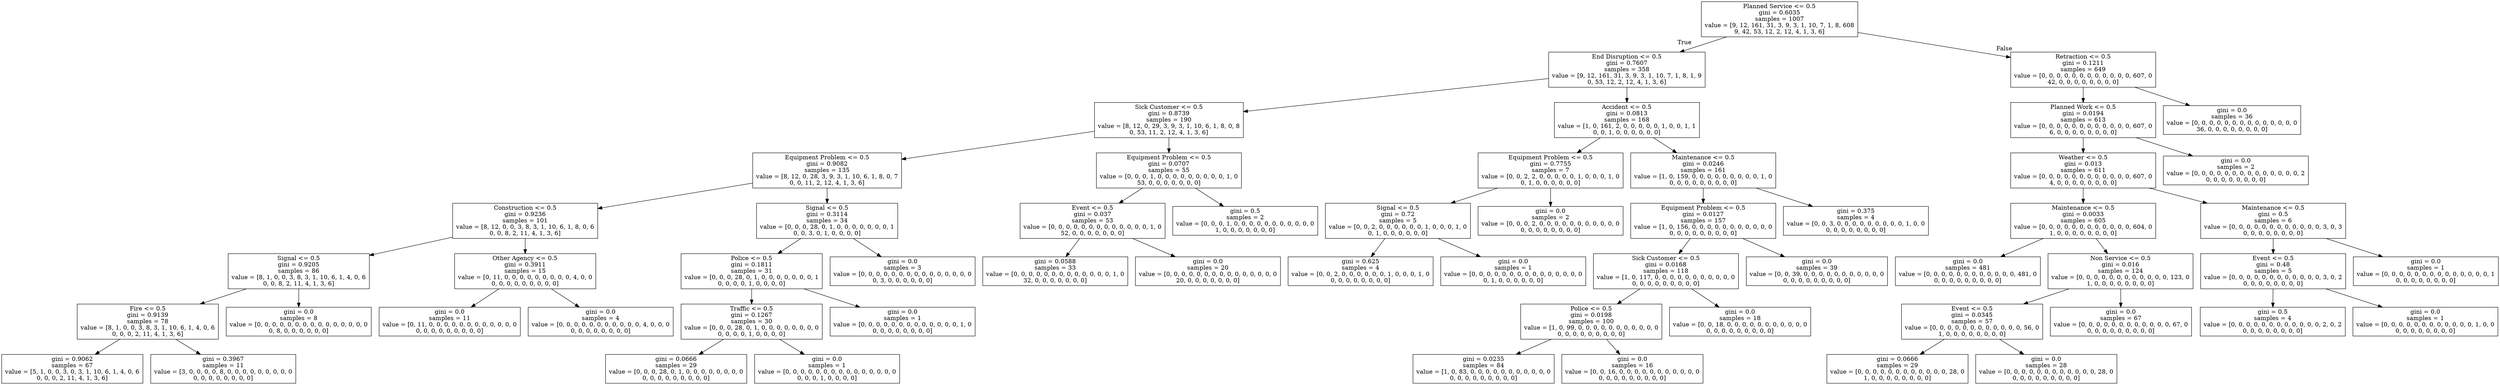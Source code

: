 digraph Tree {
node [shape=box] ;
0 [label="Planned Service <= 0.5\ngini = 0.6035\nsamples = 1007\nvalue = [9, 12, 161, 31, 3, 9, 3, 1, 10, 7, 1, 8, 608\n9, 42, 53, 12, 2, 12, 4, 1, 3, 6]"] ;
1 [label="End Disruption <= 0.5\ngini = 0.7607\nsamples = 358\nvalue = [9, 12, 161, 31, 3, 9, 3, 1, 10, 7, 1, 8, 1, 9\n0, 53, 12, 2, 12, 4, 1, 3, 6]"] ;
0 -> 1 [labeldistance=2.5, labelangle=45, headlabel="True"] ;
2 [label="Sick Customer <= 0.5\ngini = 0.8739\nsamples = 190\nvalue = [8, 12, 0, 29, 3, 9, 3, 1, 10, 6, 1, 8, 0, 8\n0, 53, 11, 2, 12, 4, 1, 3, 6]"] ;
1 -> 2 ;
3 [label="Equipment Problem <= 0.5\ngini = 0.9082\nsamples = 135\nvalue = [8, 12, 0, 28, 3, 9, 3, 1, 10, 6, 1, 8, 0, 7\n0, 0, 11, 2, 12, 4, 1, 3, 6]"] ;
2 -> 3 ;
4 [label="Construction <= 0.5\ngini = 0.9236\nsamples = 101\nvalue = [8, 12, 0, 0, 3, 8, 3, 1, 10, 6, 1, 8, 0, 6\n0, 0, 8, 2, 11, 4, 1, 3, 6]"] ;
3 -> 4 ;
5 [label="Signal <= 0.5\ngini = 0.9205\nsamples = 86\nvalue = [8, 1, 0, 0, 3, 8, 3, 1, 10, 6, 1, 4, 0, 6\n0, 0, 8, 2, 11, 4, 1, 3, 6]"] ;
4 -> 5 ;
6 [label="Fire <= 0.5\ngini = 0.9139\nsamples = 78\nvalue = [8, 1, 0, 0, 3, 8, 3, 1, 10, 6, 1, 4, 0, 6\n0, 0, 0, 2, 11, 4, 1, 3, 6]"] ;
5 -> 6 ;
7 [label="gini = 0.9062\nsamples = 67\nvalue = [5, 1, 0, 0, 3, 0, 3, 1, 10, 6, 1, 4, 0, 6\n0, 0, 0, 2, 11, 4, 1, 3, 6]"] ;
6 -> 7 ;
8 [label="gini = 0.3967\nsamples = 11\nvalue = [3, 0, 0, 0, 0, 8, 0, 0, 0, 0, 0, 0, 0, 0, 0\n0, 0, 0, 0, 0, 0, 0, 0]"] ;
6 -> 8 ;
9 [label="gini = 0.0\nsamples = 8\nvalue = [0, 0, 0, 0, 0, 0, 0, 0, 0, 0, 0, 0, 0, 0, 0\n0, 8, 0, 0, 0, 0, 0, 0]"] ;
5 -> 9 ;
10 [label="Other Agency <= 0.5\ngini = 0.3911\nsamples = 15\nvalue = [0, 11, 0, 0, 0, 0, 0, 0, 0, 0, 0, 4, 0, 0\n0, 0, 0, 0, 0, 0, 0, 0, 0]"] ;
4 -> 10 ;
11 [label="gini = 0.0\nsamples = 11\nvalue = [0, 11, 0, 0, 0, 0, 0, 0, 0, 0, 0, 0, 0, 0\n0, 0, 0, 0, 0, 0, 0, 0, 0]"] ;
10 -> 11 ;
12 [label="gini = 0.0\nsamples = 4\nvalue = [0, 0, 0, 0, 0, 0, 0, 0, 0, 0, 0, 4, 0, 0, 0\n0, 0, 0, 0, 0, 0, 0, 0]"] ;
10 -> 12 ;
13 [label="Signal <= 0.5\ngini = 0.3114\nsamples = 34\nvalue = [0, 0, 0, 28, 0, 1, 0, 0, 0, 0, 0, 0, 0, 1\n0, 0, 3, 0, 1, 0, 0, 0, 0]"] ;
3 -> 13 ;
14 [label="Police <= 0.5\ngini = 0.1811\nsamples = 31\nvalue = [0, 0, 0, 28, 0, 1, 0, 0, 0, 0, 0, 0, 0, 1\n0, 0, 0, 0, 1, 0, 0, 0, 0]"] ;
13 -> 14 ;
15 [label="Traffic <= 0.5\ngini = 0.1267\nsamples = 30\nvalue = [0, 0, 0, 28, 0, 1, 0, 0, 0, 0, 0, 0, 0, 0\n0, 0, 0, 0, 1, 0, 0, 0, 0]"] ;
14 -> 15 ;
16 [label="gini = 0.0666\nsamples = 29\nvalue = [0, 0, 0, 28, 0, 1, 0, 0, 0, 0, 0, 0, 0, 0\n0, 0, 0, 0, 0, 0, 0, 0, 0]"] ;
15 -> 16 ;
17 [label="gini = 0.0\nsamples = 1\nvalue = [0, 0, 0, 0, 0, 0, 0, 0, 0, 0, 0, 0, 0, 0, 0\n0, 0, 0, 1, 0, 0, 0, 0]"] ;
15 -> 17 ;
18 [label="gini = 0.0\nsamples = 1\nvalue = [0, 0, 0, 0, 0, 0, 0, 0, 0, 0, 0, 0, 0, 1, 0\n0, 0, 0, 0, 0, 0, 0, 0]"] ;
14 -> 18 ;
19 [label="gini = 0.0\nsamples = 3\nvalue = [0, 0, 0, 0, 0, 0, 0, 0, 0, 0, 0, 0, 0, 0, 0\n0, 3, 0, 0, 0, 0, 0, 0]"] ;
13 -> 19 ;
20 [label="Equipment Problem <= 0.5\ngini = 0.0707\nsamples = 55\nvalue = [0, 0, 0, 1, 0, 0, 0, 0, 0, 0, 0, 0, 0, 1, 0\n53, 0, 0, 0, 0, 0, 0, 0]"] ;
2 -> 20 ;
21 [label="Event <= 0.5\ngini = 0.037\nsamples = 53\nvalue = [0, 0, 0, 0, 0, 0, 0, 0, 0, 0, 0, 0, 0, 1, 0\n52, 0, 0, 0, 0, 0, 0, 0]"] ;
20 -> 21 ;
22 [label="gini = 0.0588\nsamples = 33\nvalue = [0, 0, 0, 0, 0, 0, 0, 0, 0, 0, 0, 0, 0, 1, 0\n32, 0, 0, 0, 0, 0, 0, 0]"] ;
21 -> 22 ;
23 [label="gini = 0.0\nsamples = 20\nvalue = [0, 0, 0, 0, 0, 0, 0, 0, 0, 0, 0, 0, 0, 0, 0\n20, 0, 0, 0, 0, 0, 0, 0]"] ;
21 -> 23 ;
24 [label="gini = 0.5\nsamples = 2\nvalue = [0, 0, 0, 1, 0, 0, 0, 0, 0, 0, 0, 0, 0, 0, 0\n1, 0, 0, 0, 0, 0, 0, 0]"] ;
20 -> 24 ;
25 [label="Accident <= 0.5\ngini = 0.0813\nsamples = 168\nvalue = [1, 0, 161, 2, 0, 0, 0, 0, 0, 1, 0, 0, 1, 1\n0, 0, 1, 0, 0, 0, 0, 0, 0]"] ;
1 -> 25 ;
26 [label="Equipment Problem <= 0.5\ngini = 0.7755\nsamples = 7\nvalue = [0, 0, 2, 2, 0, 0, 0, 0, 0, 1, 0, 0, 0, 1, 0\n0, 1, 0, 0, 0, 0, 0, 0]"] ;
25 -> 26 ;
27 [label="Signal <= 0.5\ngini = 0.72\nsamples = 5\nvalue = [0, 0, 2, 0, 0, 0, 0, 0, 0, 1, 0, 0, 0, 1, 0\n0, 1, 0, 0, 0, 0, 0, 0]"] ;
26 -> 27 ;
28 [label="gini = 0.625\nsamples = 4\nvalue = [0, 0, 2, 0, 0, 0, 0, 0, 0, 1, 0, 0, 0, 1, 0\n0, 0, 0, 0, 0, 0, 0, 0]"] ;
27 -> 28 ;
29 [label="gini = 0.0\nsamples = 1\nvalue = [0, 0, 0, 0, 0, 0, 0, 0, 0, 0, 0, 0, 0, 0, 0\n0, 1, 0, 0, 0, 0, 0, 0]"] ;
27 -> 29 ;
30 [label="gini = 0.0\nsamples = 2\nvalue = [0, 0, 0, 2, 0, 0, 0, 0, 0, 0, 0, 0, 0, 0, 0\n0, 0, 0, 0, 0, 0, 0, 0]"] ;
26 -> 30 ;
31 [label="Maintenance <= 0.5\ngini = 0.0246\nsamples = 161\nvalue = [1, 0, 159, 0, 0, 0, 0, 0, 0, 0, 0, 0, 1, 0\n0, 0, 0, 0, 0, 0, 0, 0, 0]"] ;
25 -> 31 ;
32 [label="Equipment Problem <= 0.5\ngini = 0.0127\nsamples = 157\nvalue = [1, 0, 156, 0, 0, 0, 0, 0, 0, 0, 0, 0, 0, 0\n0, 0, 0, 0, 0, 0, 0, 0, 0]"] ;
31 -> 32 ;
33 [label="Sick Customer <= 0.5\ngini = 0.0168\nsamples = 118\nvalue = [1, 0, 117, 0, 0, 0, 0, 0, 0, 0, 0, 0, 0, 0\n0, 0, 0, 0, 0, 0, 0, 0, 0]"] ;
32 -> 33 ;
34 [label="Police <= 0.5\ngini = 0.0198\nsamples = 100\nvalue = [1, 0, 99, 0, 0, 0, 0, 0, 0, 0, 0, 0, 0, 0\n0, 0, 0, 0, 0, 0, 0, 0, 0]"] ;
33 -> 34 ;
35 [label="gini = 0.0235\nsamples = 84\nvalue = [1, 0, 83, 0, 0, 0, 0, 0, 0, 0, 0, 0, 0, 0\n0, 0, 0, 0, 0, 0, 0, 0, 0]"] ;
34 -> 35 ;
36 [label="gini = 0.0\nsamples = 16\nvalue = [0, 0, 16, 0, 0, 0, 0, 0, 0, 0, 0, 0, 0, 0\n0, 0, 0, 0, 0, 0, 0, 0, 0]"] ;
34 -> 36 ;
37 [label="gini = 0.0\nsamples = 18\nvalue = [0, 0, 18, 0, 0, 0, 0, 0, 0, 0, 0, 0, 0, 0\n0, 0, 0, 0, 0, 0, 0, 0, 0]"] ;
33 -> 37 ;
38 [label="gini = 0.0\nsamples = 39\nvalue = [0, 0, 39, 0, 0, 0, 0, 0, 0, 0, 0, 0, 0, 0\n0, 0, 0, 0, 0, 0, 0, 0, 0]"] ;
32 -> 38 ;
39 [label="gini = 0.375\nsamples = 4\nvalue = [0, 0, 3, 0, 0, 0, 0, 0, 0, 0, 0, 0, 1, 0, 0\n0, 0, 0, 0, 0, 0, 0, 0]"] ;
31 -> 39 ;
40 [label="Retraction <= 0.5\ngini = 0.1211\nsamples = 649\nvalue = [0, 0, 0, 0, 0, 0, 0, 0, 0, 0, 0, 0, 607, 0\n42, 0, 0, 0, 0, 0, 0, 0, 0]"] ;
0 -> 40 [labeldistance=2.5, labelangle=-45, headlabel="False"] ;
41 [label="Planned Work <= 0.5\ngini = 0.0194\nsamples = 613\nvalue = [0, 0, 0, 0, 0, 0, 0, 0, 0, 0, 0, 0, 607, 0\n6, 0, 0, 0, 0, 0, 0, 0, 0]"] ;
40 -> 41 ;
42 [label="Weather <= 0.5\ngini = 0.013\nsamples = 611\nvalue = [0, 0, 0, 0, 0, 0, 0, 0, 0, 0, 0, 0, 607, 0\n4, 0, 0, 0, 0, 0, 0, 0, 0]"] ;
41 -> 42 ;
43 [label="Maintenance <= 0.5\ngini = 0.0033\nsamples = 605\nvalue = [0, 0, 0, 0, 0, 0, 0, 0, 0, 0, 0, 0, 604, 0\n1, 0, 0, 0, 0, 0, 0, 0, 0]"] ;
42 -> 43 ;
44 [label="gini = 0.0\nsamples = 481\nvalue = [0, 0, 0, 0, 0, 0, 0, 0, 0, 0, 0, 0, 481, 0\n0, 0, 0, 0, 0, 0, 0, 0, 0]"] ;
43 -> 44 ;
45 [label="Non Service <= 0.5\ngini = 0.016\nsamples = 124\nvalue = [0, 0, 0, 0, 0, 0, 0, 0, 0, 0, 0, 0, 123, 0\n1, 0, 0, 0, 0, 0, 0, 0, 0]"] ;
43 -> 45 ;
46 [label="Event <= 0.5\ngini = 0.0345\nsamples = 57\nvalue = [0, 0, 0, 0, 0, 0, 0, 0, 0, 0, 0, 0, 56, 0\n1, 0, 0, 0, 0, 0, 0, 0, 0]"] ;
45 -> 46 ;
47 [label="gini = 0.0666\nsamples = 29\nvalue = [0, 0, 0, 0, 0, 0, 0, 0, 0, 0, 0, 0, 28, 0\n1, 0, 0, 0, 0, 0, 0, 0, 0]"] ;
46 -> 47 ;
48 [label="gini = 0.0\nsamples = 28\nvalue = [0, 0, 0, 0, 0, 0, 0, 0, 0, 0, 0, 0, 28, 0\n0, 0, 0, 0, 0, 0, 0, 0, 0]"] ;
46 -> 48 ;
49 [label="gini = 0.0\nsamples = 67\nvalue = [0, 0, 0, 0, 0, 0, 0, 0, 0, 0, 0, 0, 67, 0\n0, 0, 0, 0, 0, 0, 0, 0, 0]"] ;
45 -> 49 ;
50 [label="Maintenance <= 0.5\ngini = 0.5\nsamples = 6\nvalue = [0, 0, 0, 0, 0, 0, 0, 0, 0, 0, 0, 0, 3, 0, 3\n0, 0, 0, 0, 0, 0, 0, 0]"] ;
42 -> 50 ;
51 [label="Event <= 0.5\ngini = 0.48\nsamples = 5\nvalue = [0, 0, 0, 0, 0, 0, 0, 0, 0, 0, 0, 0, 3, 0, 2\n0, 0, 0, 0, 0, 0, 0, 0]"] ;
50 -> 51 ;
52 [label="gini = 0.5\nsamples = 4\nvalue = [0, 0, 0, 0, 0, 0, 0, 0, 0, 0, 0, 0, 2, 0, 2\n0, 0, 0, 0, 0, 0, 0, 0]"] ;
51 -> 52 ;
53 [label="gini = 0.0\nsamples = 1\nvalue = [0, 0, 0, 0, 0, 0, 0, 0, 0, 0, 0, 0, 1, 0, 0\n0, 0, 0, 0, 0, 0, 0, 0]"] ;
51 -> 53 ;
54 [label="gini = 0.0\nsamples = 1\nvalue = [0, 0, 0, 0, 0, 0, 0, 0, 0, 0, 0, 0, 0, 0, 1\n0, 0, 0, 0, 0, 0, 0, 0]"] ;
50 -> 54 ;
55 [label="gini = 0.0\nsamples = 2\nvalue = [0, 0, 0, 0, 0, 0, 0, 0, 0, 0, 0, 0, 0, 0, 2\n0, 0, 0, 0, 0, 0, 0, 0]"] ;
41 -> 55 ;
56 [label="gini = 0.0\nsamples = 36\nvalue = [0, 0, 0, 0, 0, 0, 0, 0, 0, 0, 0, 0, 0, 0\n36, 0, 0, 0, 0, 0, 0, 0, 0]"] ;
40 -> 56 ;
}

